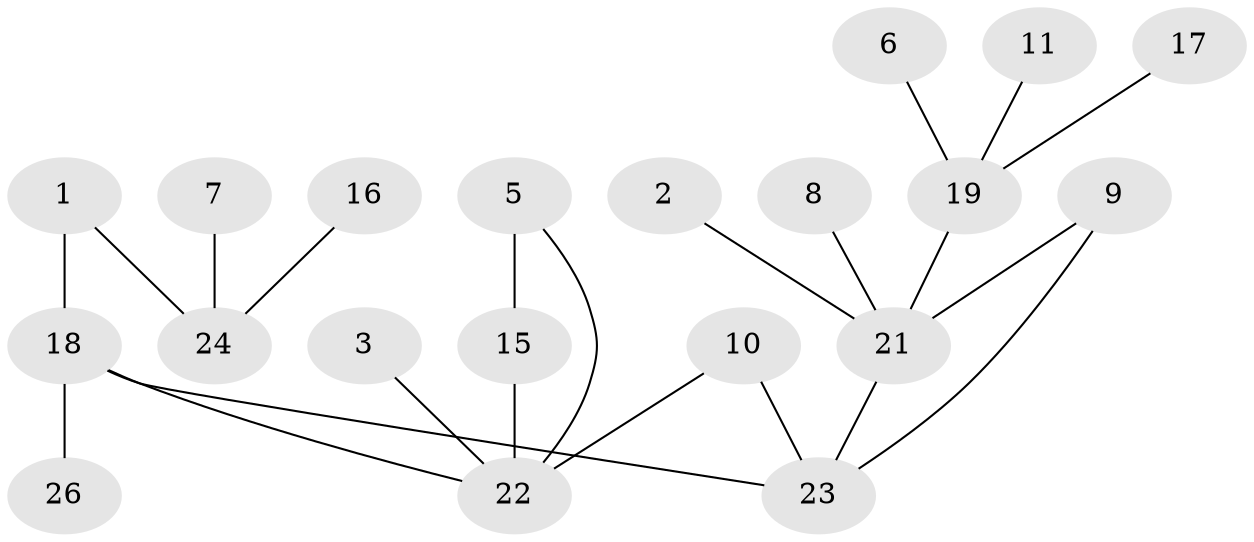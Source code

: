 // original degree distribution, {2: 0.35294117647058826, 4: 0.0392156862745098, 3: 0.23529411764705882, 1: 0.2549019607843137, 0: 0.09803921568627451, 5: 0.0196078431372549}
// Generated by graph-tools (version 1.1) at 2025/25/03/09/25 03:25:15]
// undirected, 20 vertices, 22 edges
graph export_dot {
graph [start="1"]
  node [color=gray90,style=filled];
  1;
  2;
  3;
  5;
  6;
  7;
  8;
  9;
  10;
  11;
  15;
  16;
  17;
  18;
  19;
  21;
  22;
  23;
  24;
  26;
  1 -- 18 [weight=1.0];
  1 -- 24 [weight=1.0];
  2 -- 21 [weight=1.0];
  3 -- 22 [weight=1.0];
  5 -- 15 [weight=1.0];
  5 -- 22 [weight=1.0];
  6 -- 19 [weight=2.0];
  7 -- 24 [weight=1.0];
  8 -- 21 [weight=1.0];
  9 -- 21 [weight=1.0];
  9 -- 23 [weight=1.0];
  10 -- 22 [weight=1.0];
  10 -- 23 [weight=1.0];
  11 -- 19 [weight=1.0];
  15 -- 22 [weight=1.0];
  16 -- 24 [weight=1.0];
  17 -- 19 [weight=1.0];
  18 -- 22 [weight=1.0];
  18 -- 23 [weight=1.0];
  18 -- 26 [weight=1.0];
  19 -- 21 [weight=1.0];
  21 -- 23 [weight=1.0];
}
